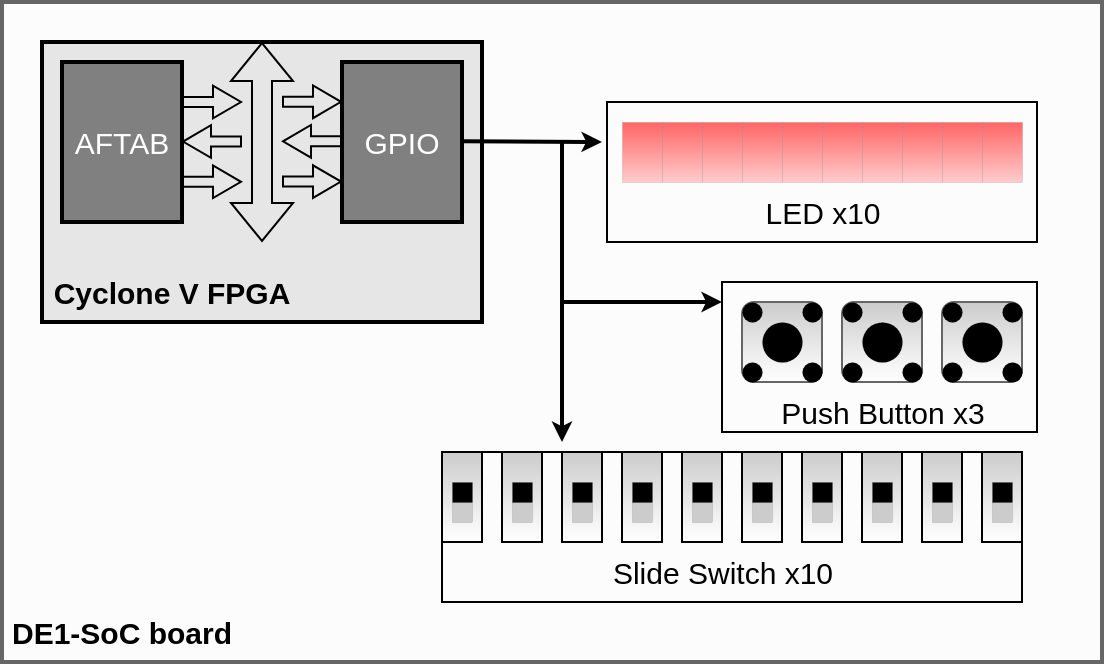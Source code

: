 <mxfile version="20.4.0" type="device"><diagram id="9POOiYe_dt5bLTBfAdKZ" name="Pagina-1"><mxGraphModel dx="1678" dy="971" grid="1" gridSize="10" guides="1" tooltips="1" connect="1" arrows="1" fold="1" page="1" pageScale="1" pageWidth="1654" pageHeight="2336" math="0" shadow="0"><root><mxCell id="0"/><mxCell id="1" parent="0"/><mxCell id="rpRBj7S7Isp4DAz3JqFW-24" value="" style="rounded=0;whiteSpace=wrap;html=1;strokeWidth=2;fontSize=15;fillColor=#FCFCFC;fontColor=#333333;strokeColor=#666666;" vertex="1" parent="1"><mxGeometry x="200" y="160" width="550" height="330" as="geometry"/></mxCell><mxCell id="rpRBj7S7Isp4DAz3JqFW-25" value="" style="rounded=0;whiteSpace=wrap;html=1;strokeWidth=2;fontSize=15;fillColor=#E6E6E6;" vertex="1" parent="1"><mxGeometry x="220" y="180" width="220" height="140" as="geometry"/></mxCell><mxCell id="rpRBj7S7Isp4DAz3JqFW-26" value="DE1-SoC board" style="text;html=1;strokeColor=none;fillColor=none;align=center;verticalAlign=middle;whiteSpace=wrap;rounded=0;strokeWidth=2;fontSize=15;fontStyle=1" vertex="1" parent="1"><mxGeometry x="200" y="460" width="120" height="30" as="geometry"/></mxCell><mxCell id="rpRBj7S7Isp4DAz3JqFW-27" value="Cyclone V FPGA" style="text;html=1;strokeColor=none;fillColor=none;align=center;verticalAlign=middle;whiteSpace=wrap;rounded=0;strokeWidth=2;fontSize=15;fontStyle=1" vertex="1" parent="1"><mxGeometry x="220" y="290" width="130" height="30" as="geometry"/></mxCell><mxCell id="rpRBj7S7Isp4DAz3JqFW-28" value="&lt;font color=&quot;#ffffff&quot;&gt;AFTAB&lt;/font&gt;" style="rounded=0;whiteSpace=wrap;html=1;strokeWidth=2;fontSize=15;fillColor=#808080;" vertex="1" parent="1"><mxGeometry x="230" y="190" width="60" height="80" as="geometry"/></mxCell><mxCell id="rpRBj7S7Isp4DAz3JqFW-29" value="" style="shape=flexArrow;endArrow=classic;startArrow=classic;html=1;rounded=0;fontSize=15;fontColor=#FFFFFF;" edge="1" parent="1"><mxGeometry width="100" height="100" relative="1" as="geometry"><mxPoint x="330" y="280" as="sourcePoint"/><mxPoint x="330" y="180" as="targetPoint"/></mxGeometry></mxCell><mxCell id="rpRBj7S7Isp4DAz3JqFW-30" value="" style="shape=flexArrow;endArrow=classic;html=1;rounded=0;fontSize=15;fontColor=#FFFFFF;endSize=4.333;startSize=3;width=5;endWidth=10.333;" edge="1" parent="1"><mxGeometry width="50" height="50" relative="1" as="geometry"><mxPoint x="290" y="210" as="sourcePoint"/><mxPoint x="320" y="210" as="targetPoint"/></mxGeometry></mxCell><mxCell id="rpRBj7S7Isp4DAz3JqFW-31" value="" style="shape=flexArrow;endArrow=classic;html=1;rounded=0;fontSize=15;fontColor=#FFFFFF;endSize=4.333;startSize=3;width=5;endWidth=10.333;" edge="1" parent="1"><mxGeometry width="50" height="50" relative="1" as="geometry"><mxPoint x="320" y="229.76" as="sourcePoint"/><mxPoint x="290" y="229.76" as="targetPoint"/></mxGeometry></mxCell><mxCell id="rpRBj7S7Isp4DAz3JqFW-33" value="" style="shape=flexArrow;endArrow=classic;html=1;rounded=0;fontSize=15;fontColor=#FFFFFF;endSize=4.333;startSize=3;width=5;endWidth=10.333;" edge="1" parent="1"><mxGeometry width="50" height="50" relative="1" as="geometry"><mxPoint x="290" y="249.9" as="sourcePoint"/><mxPoint x="320" y="249.9" as="targetPoint"/></mxGeometry></mxCell><mxCell id="rpRBj7S7Isp4DAz3JqFW-34" value="&lt;font color=&quot;#ffffff&quot;&gt;GPIO&lt;/font&gt;" style="rounded=0;whiteSpace=wrap;html=1;strokeWidth=2;fontSize=15;fillColor=#808080;" vertex="1" parent="1"><mxGeometry x="370" y="190" width="60" height="80" as="geometry"/></mxCell><mxCell id="rpRBj7S7Isp4DAz3JqFW-35" value="" style="shape=flexArrow;endArrow=classic;html=1;rounded=0;fontSize=15;fontColor=#FFFFFF;endSize=4.333;startSize=3;width=5;endWidth=10.333;" edge="1" parent="1"><mxGeometry width="50" height="50" relative="1" as="geometry"><mxPoint x="340" y="209.91" as="sourcePoint"/><mxPoint x="370" y="209.91" as="targetPoint"/></mxGeometry></mxCell><mxCell id="rpRBj7S7Isp4DAz3JqFW-36" value="" style="shape=flexArrow;endArrow=classic;html=1;rounded=0;fontSize=15;fontColor=#FFFFFF;endSize=4.333;startSize=3;width=5;endWidth=10.333;" edge="1" parent="1"><mxGeometry width="50" height="50" relative="1" as="geometry"><mxPoint x="370" y="229.67" as="sourcePoint"/><mxPoint x="340" y="229.67" as="targetPoint"/></mxGeometry></mxCell><mxCell id="rpRBj7S7Isp4DAz3JqFW-37" value="" style="shape=flexArrow;endArrow=classic;html=1;rounded=0;fontSize=15;fontColor=#FFFFFF;endSize=4.333;startSize=3;width=5;endWidth=10.333;" edge="1" parent="1"><mxGeometry width="50" height="50" relative="1" as="geometry"><mxPoint x="340" y="249.81" as="sourcePoint"/><mxPoint x="370" y="249.81" as="targetPoint"/></mxGeometry></mxCell><mxCell id="rpRBj7S7Isp4DAz3JqFW-65" value="" style="rounded=0;whiteSpace=wrap;html=1;strokeWidth=0;fontSize=15;fontColor=#000000;fillColor=#FF6666;gradientColor=#FFCCCC;" vertex="1" parent="1"><mxGeometry x="510" y="220" width="20" height="30" as="geometry"/></mxCell><mxCell id="rpRBj7S7Isp4DAz3JqFW-66" value="" style="rounded=0;whiteSpace=wrap;html=1;strokeWidth=0;fontSize=15;fontColor=#000000;fillColor=#FF6666;gradientColor=#FFCCCC;" vertex="1" parent="1"><mxGeometry x="530" y="220" width="20" height="30" as="geometry"/></mxCell><mxCell id="rpRBj7S7Isp4DAz3JqFW-67" value="" style="rounded=0;whiteSpace=wrap;html=1;strokeWidth=0;fontSize=15;fontColor=#000000;fillColor=#FF6666;gradientColor=#FFCCCC;" vertex="1" parent="1"><mxGeometry x="550" y="220" width="20" height="30" as="geometry"/></mxCell><mxCell id="rpRBj7S7Isp4DAz3JqFW-68" value="" style="rounded=0;whiteSpace=wrap;html=1;strokeWidth=0;fontSize=15;fontColor=#000000;fillColor=#FF6666;gradientColor=#FFCCCC;" vertex="1" parent="1"><mxGeometry x="570" y="220" width="20" height="30" as="geometry"/></mxCell><mxCell id="rpRBj7S7Isp4DAz3JqFW-69" value="" style="rounded=0;whiteSpace=wrap;html=1;strokeWidth=0;fontSize=15;fontColor=#000000;fillColor=#FF6666;gradientColor=#FFCCCC;" vertex="1" parent="1"><mxGeometry x="590" y="220" width="20" height="30" as="geometry"/></mxCell><mxCell id="rpRBj7S7Isp4DAz3JqFW-70" value="" style="rounded=0;whiteSpace=wrap;html=1;strokeWidth=0;fontSize=15;fontColor=#000000;fillColor=#FF6666;gradientColor=#FFCCCC;" vertex="1" parent="1"><mxGeometry x="610" y="220" width="20" height="30" as="geometry"/></mxCell><mxCell id="rpRBj7S7Isp4DAz3JqFW-71" value="" style="rounded=0;whiteSpace=wrap;html=1;strokeWidth=0;fontSize=15;fontColor=#000000;fillColor=#FF6666;gradientColor=#FFCCCC;" vertex="1" parent="1"><mxGeometry x="630" y="220" width="20" height="30" as="geometry"/></mxCell><mxCell id="rpRBj7S7Isp4DAz3JqFW-72" value="" style="rounded=0;whiteSpace=wrap;html=1;strokeWidth=0;fontSize=15;fontColor=#000000;fillColor=#FF6666;gradientColor=#FFCCCC;" vertex="1" parent="1"><mxGeometry x="650" y="220" width="20" height="30" as="geometry"/></mxCell><mxCell id="rpRBj7S7Isp4DAz3JqFW-73" value="" style="rounded=0;whiteSpace=wrap;html=1;strokeWidth=0;fontSize=15;fontColor=#000000;fillColor=#FF6666;gradientColor=#FFCCCC;" vertex="1" parent="1"><mxGeometry x="670" y="220" width="20" height="30" as="geometry"/></mxCell><mxCell id="rpRBj7S7Isp4DAz3JqFW-74" value="" style="rounded=0;whiteSpace=wrap;html=1;strokeWidth=0;fontSize=15;fontColor=#000000;fillColor=#FF6666;gradientColor=#FFCCCC;" vertex="1" parent="1"><mxGeometry x="690" y="220" width="20" height="30" as="geometry"/></mxCell><mxCell id="rpRBj7S7Isp4DAz3JqFW-75" value="LED x10" style="text;html=1;align=center;verticalAlign=middle;resizable=0;points=[];autosize=1;strokeColor=none;fillColor=none;fontSize=15;fontColor=#000000;" vertex="1" parent="1"><mxGeometry x="570" y="250" width="80" height="30" as="geometry"/></mxCell><mxCell id="rpRBj7S7Isp4DAz3JqFW-76" value="" style="whiteSpace=wrap;html=1;aspect=fixed;strokeWidth=1;fontSize=15;fontColor=#333333;fillColor=#CCCCCC;strokeColor=#666666;gradientColor=#FFFFFF;rounded=1;" vertex="1" parent="1"><mxGeometry x="570" y="310" width="40" height="40" as="geometry"/></mxCell><mxCell id="rpRBj7S7Isp4DAz3JqFW-77" value="" style="ellipse;whiteSpace=wrap;html=1;aspect=fixed;strokeWidth=0;fontSize=15;fontColor=#000000;fillColor=#000000;gradientColor=none;" vertex="1" parent="1"><mxGeometry x="570" y="310" width="10" height="10" as="geometry"/></mxCell><mxCell id="rpRBj7S7Isp4DAz3JqFW-78" value="" style="ellipse;whiteSpace=wrap;html=1;aspect=fixed;strokeWidth=0;fontSize=15;fontColor=#000000;fillColor=#000000;gradientColor=none;" vertex="1" parent="1"><mxGeometry x="570" y="340" width="10" height="10" as="geometry"/></mxCell><mxCell id="rpRBj7S7Isp4DAz3JqFW-79" value="" style="ellipse;whiteSpace=wrap;html=1;aspect=fixed;strokeWidth=0;fontSize=15;fontColor=#000000;fillColor=#000000;gradientColor=none;" vertex="1" parent="1"><mxGeometry x="600" y="340" width="10" height="10" as="geometry"/></mxCell><mxCell id="rpRBj7S7Isp4DAz3JqFW-80" value="" style="ellipse;whiteSpace=wrap;html=1;aspect=fixed;strokeWidth=0;fontSize=15;fontColor=#000000;fillColor=#000000;gradientColor=none;" vertex="1" parent="1"><mxGeometry x="600" y="310" width="10" height="10" as="geometry"/></mxCell><mxCell id="rpRBj7S7Isp4DAz3JqFW-81" value="" style="ellipse;whiteSpace=wrap;html=1;aspect=fixed;strokeWidth=0;fontSize=15;fontColor=#000000;fillColor=#000000;gradientColor=none;" vertex="1" parent="1"><mxGeometry x="580" y="320" width="20" height="20" as="geometry"/></mxCell><mxCell id="rpRBj7S7Isp4DAz3JqFW-82" value="" style="whiteSpace=wrap;html=1;aspect=fixed;strokeWidth=1;fontSize=15;fontColor=#333333;fillColor=#CCCCCC;strokeColor=#666666;gradientColor=#FFFFFF;rounded=1;" vertex="1" parent="1"><mxGeometry x="620" y="310" width="40" height="40" as="geometry"/></mxCell><mxCell id="rpRBj7S7Isp4DAz3JqFW-83" value="" style="ellipse;whiteSpace=wrap;html=1;aspect=fixed;strokeWidth=0;fontSize=15;fontColor=#000000;fillColor=#000000;gradientColor=none;" vertex="1" parent="1"><mxGeometry x="620" y="310" width="10" height="10" as="geometry"/></mxCell><mxCell id="rpRBj7S7Isp4DAz3JqFW-84" value="" style="ellipse;whiteSpace=wrap;html=1;aspect=fixed;strokeWidth=0;fontSize=15;fontColor=#000000;fillColor=#000000;gradientColor=none;" vertex="1" parent="1"><mxGeometry x="620" y="340" width="10" height="10" as="geometry"/></mxCell><mxCell id="rpRBj7S7Isp4DAz3JqFW-85" value="" style="ellipse;whiteSpace=wrap;html=1;aspect=fixed;strokeWidth=0;fontSize=15;fontColor=#000000;fillColor=#000000;gradientColor=none;" vertex="1" parent="1"><mxGeometry x="650" y="340" width="10" height="10" as="geometry"/></mxCell><mxCell id="rpRBj7S7Isp4DAz3JqFW-86" value="" style="ellipse;whiteSpace=wrap;html=1;aspect=fixed;strokeWidth=0;fontSize=15;fontColor=#000000;fillColor=#000000;gradientColor=none;" vertex="1" parent="1"><mxGeometry x="650" y="310" width="10" height="10" as="geometry"/></mxCell><mxCell id="rpRBj7S7Isp4DAz3JqFW-87" value="" style="ellipse;whiteSpace=wrap;html=1;aspect=fixed;strokeWidth=0;fontSize=15;fontColor=#000000;fillColor=#000000;gradientColor=none;" vertex="1" parent="1"><mxGeometry x="630" y="320" width="20" height="20" as="geometry"/></mxCell><mxCell id="rpRBj7S7Isp4DAz3JqFW-88" value="" style="whiteSpace=wrap;html=1;aspect=fixed;strokeWidth=1;fontSize=15;fontColor=#333333;fillColor=#CCCCCC;strokeColor=#666666;gradientColor=#FFFFFF;rounded=1;" vertex="1" parent="1"><mxGeometry x="670" y="310" width="40" height="40" as="geometry"/></mxCell><mxCell id="rpRBj7S7Isp4DAz3JqFW-89" value="" style="ellipse;whiteSpace=wrap;html=1;aspect=fixed;strokeWidth=0;fontSize=15;fontColor=#000000;fillColor=#000000;gradientColor=none;" vertex="1" parent="1"><mxGeometry x="670" y="310" width="10" height="10" as="geometry"/></mxCell><mxCell id="rpRBj7S7Isp4DAz3JqFW-90" value="" style="ellipse;whiteSpace=wrap;html=1;aspect=fixed;strokeWidth=0;fontSize=15;fontColor=#000000;fillColor=#000000;gradientColor=none;" vertex="1" parent="1"><mxGeometry x="670" y="340" width="10" height="10" as="geometry"/></mxCell><mxCell id="rpRBj7S7Isp4DAz3JqFW-91" value="" style="ellipse;whiteSpace=wrap;html=1;aspect=fixed;strokeWidth=0;fontSize=15;fontColor=#000000;fillColor=#000000;gradientColor=none;" vertex="1" parent="1"><mxGeometry x="700" y="340" width="10" height="10" as="geometry"/></mxCell><mxCell id="rpRBj7S7Isp4DAz3JqFW-92" value="" style="ellipse;whiteSpace=wrap;html=1;aspect=fixed;strokeWidth=0;fontSize=15;fontColor=#000000;fillColor=#000000;gradientColor=none;" vertex="1" parent="1"><mxGeometry x="700" y="310" width="10" height="10" as="geometry"/></mxCell><mxCell id="rpRBj7S7Isp4DAz3JqFW-93" value="" style="ellipse;whiteSpace=wrap;html=1;aspect=fixed;strokeWidth=0;fontSize=15;fontColor=#000000;fillColor=#000000;gradientColor=none;" vertex="1" parent="1"><mxGeometry x="680" y="320" width="20" height="20" as="geometry"/></mxCell><mxCell id="rpRBj7S7Isp4DAz3JqFW-94" value="Push Button x3" style="text;html=1;align=center;verticalAlign=middle;resizable=0;points=[];autosize=1;strokeColor=none;fillColor=none;fontSize=15;fontColor=#000000;" vertex="1" parent="1"><mxGeometry x="575" y="350" width="130" height="30" as="geometry"/></mxCell><mxCell id="rpRBj7S7Isp4DAz3JqFW-95" value="" style="rounded=0;whiteSpace=wrap;html=1;strokeWidth=1;fontSize=15;fontColor=#000000;fillColor=#CCCCCC;gradientColor=#FFFFFF;" vertex="1" parent="1"><mxGeometry x="420" y="385" width="20" height="45" as="geometry"/></mxCell><mxCell id="rpRBj7S7Isp4DAz3JqFW-96" value="" style="rounded=0;whiteSpace=wrap;html=1;strokeWidth=0;fontSize=15;fontColor=#000000;fillColor=#CCCCCC;gradientColor=none;" vertex="1" parent="1"><mxGeometry x="425" y="410" width="10" height="10" as="geometry"/></mxCell><mxCell id="rpRBj7S7Isp4DAz3JqFW-97" value="" style="rounded=0;whiteSpace=wrap;html=1;strokeWidth=0;fontSize=15;fontColor=#000000;fillColor=#000000;gradientColor=none;" vertex="1" parent="1"><mxGeometry x="425" y="400" width="10" height="10" as="geometry"/></mxCell><mxCell id="rpRBj7S7Isp4DAz3JqFW-98" value="" style="rounded=0;whiteSpace=wrap;html=1;strokeWidth=1;fontSize=15;fontColor=#000000;fillColor=#CCCCCC;gradientColor=#FFFFFF;" vertex="1" parent="1"><mxGeometry x="450" y="385" width="20" height="45" as="geometry"/></mxCell><mxCell id="rpRBj7S7Isp4DAz3JqFW-99" value="" style="rounded=0;whiteSpace=wrap;html=1;strokeWidth=0;fontSize=15;fontColor=#000000;fillColor=#CCCCCC;gradientColor=none;" vertex="1" parent="1"><mxGeometry x="455" y="410" width="10" height="10" as="geometry"/></mxCell><mxCell id="rpRBj7S7Isp4DAz3JqFW-100" value="" style="rounded=0;whiteSpace=wrap;html=1;strokeWidth=0;fontSize=15;fontColor=#000000;fillColor=#000000;gradientColor=none;" vertex="1" parent="1"><mxGeometry x="455" y="400" width="10" height="10" as="geometry"/></mxCell><mxCell id="rpRBj7S7Isp4DAz3JqFW-110" value="" style="rounded=0;whiteSpace=wrap;html=1;strokeWidth=1;fontSize=15;fontColor=#000000;fillColor=#CCCCCC;gradientColor=#FFFFFF;" vertex="1" parent="1"><mxGeometry x="480" y="385" width="20" height="45" as="geometry"/></mxCell><mxCell id="rpRBj7S7Isp4DAz3JqFW-111" value="" style="rounded=0;whiteSpace=wrap;html=1;strokeWidth=0;fontSize=15;fontColor=#000000;fillColor=#CCCCCC;gradientColor=none;" vertex="1" parent="1"><mxGeometry x="485" y="410" width="10" height="10" as="geometry"/></mxCell><mxCell id="rpRBj7S7Isp4DAz3JqFW-112" value="" style="rounded=0;whiteSpace=wrap;html=1;strokeWidth=0;fontSize=15;fontColor=#000000;fillColor=#000000;gradientColor=none;" vertex="1" parent="1"><mxGeometry x="485" y="400" width="10" height="10" as="geometry"/></mxCell><mxCell id="rpRBj7S7Isp4DAz3JqFW-113" value="" style="rounded=0;whiteSpace=wrap;html=1;strokeWidth=1;fontSize=15;fontColor=#000000;fillColor=#CCCCCC;gradientColor=#FFFFFF;" vertex="1" parent="1"><mxGeometry x="510" y="385" width="20" height="45" as="geometry"/></mxCell><mxCell id="rpRBj7S7Isp4DAz3JqFW-114" value="" style="rounded=0;whiteSpace=wrap;html=1;strokeWidth=0;fontSize=15;fontColor=#000000;fillColor=#CCCCCC;gradientColor=none;" vertex="1" parent="1"><mxGeometry x="515" y="410" width="10" height="10" as="geometry"/></mxCell><mxCell id="rpRBj7S7Isp4DAz3JqFW-115" value="" style="rounded=0;whiteSpace=wrap;html=1;strokeWidth=0;fontSize=15;fontColor=#000000;fillColor=#000000;gradientColor=none;" vertex="1" parent="1"><mxGeometry x="515" y="400" width="10" height="10" as="geometry"/></mxCell><mxCell id="rpRBj7S7Isp4DAz3JqFW-116" value="" style="rounded=0;whiteSpace=wrap;html=1;strokeWidth=1;fontSize=15;fontColor=#000000;fillColor=#CCCCCC;gradientColor=#FFFFFF;" vertex="1" parent="1"><mxGeometry x="540" y="385" width="20" height="45" as="geometry"/></mxCell><mxCell id="rpRBj7S7Isp4DAz3JqFW-117" value="" style="rounded=0;whiteSpace=wrap;html=1;strokeWidth=0;fontSize=15;fontColor=#000000;fillColor=#CCCCCC;gradientColor=none;" vertex="1" parent="1"><mxGeometry x="545" y="410" width="10" height="10" as="geometry"/></mxCell><mxCell id="rpRBj7S7Isp4DAz3JqFW-118" value="" style="rounded=0;whiteSpace=wrap;html=1;strokeWidth=0;fontSize=15;fontColor=#000000;fillColor=#000000;gradientColor=none;" vertex="1" parent="1"><mxGeometry x="545" y="400" width="10" height="10" as="geometry"/></mxCell><mxCell id="rpRBj7S7Isp4DAz3JqFW-119" value="" style="rounded=0;whiteSpace=wrap;html=1;strokeWidth=1;fontSize=15;fontColor=#000000;fillColor=#CCCCCC;gradientColor=#FFFFFF;" vertex="1" parent="1"><mxGeometry x="570" y="385" width="20" height="45" as="geometry"/></mxCell><mxCell id="rpRBj7S7Isp4DAz3JqFW-120" value="" style="rounded=0;whiteSpace=wrap;html=1;strokeWidth=0;fontSize=15;fontColor=#000000;fillColor=#CCCCCC;gradientColor=none;" vertex="1" parent="1"><mxGeometry x="575" y="410" width="10" height="10" as="geometry"/></mxCell><mxCell id="rpRBj7S7Isp4DAz3JqFW-121" value="" style="rounded=0;whiteSpace=wrap;html=1;strokeWidth=0;fontSize=15;fontColor=#000000;fillColor=#000000;gradientColor=none;" vertex="1" parent="1"><mxGeometry x="575" y="400" width="10" height="10" as="geometry"/></mxCell><mxCell id="rpRBj7S7Isp4DAz3JqFW-122" value="" style="rounded=0;whiteSpace=wrap;html=1;strokeWidth=1;fontSize=15;fontColor=#000000;fillColor=#CCCCCC;gradientColor=#FFFFFF;" vertex="1" parent="1"><mxGeometry x="600" y="385" width="20" height="45" as="geometry"/></mxCell><mxCell id="rpRBj7S7Isp4DAz3JqFW-123" value="" style="rounded=0;whiteSpace=wrap;html=1;strokeWidth=0;fontSize=15;fontColor=#000000;fillColor=#CCCCCC;gradientColor=none;" vertex="1" parent="1"><mxGeometry x="605" y="410" width="10" height="10" as="geometry"/></mxCell><mxCell id="rpRBj7S7Isp4DAz3JqFW-124" value="" style="rounded=0;whiteSpace=wrap;html=1;strokeWidth=0;fontSize=15;fontColor=#000000;fillColor=#000000;gradientColor=none;" vertex="1" parent="1"><mxGeometry x="605" y="400" width="10" height="10" as="geometry"/></mxCell><mxCell id="rpRBj7S7Isp4DAz3JqFW-125" value="" style="rounded=0;whiteSpace=wrap;html=1;strokeWidth=1;fontSize=15;fontColor=#000000;fillColor=#CCCCCC;gradientColor=#FFFFFF;" vertex="1" parent="1"><mxGeometry x="630" y="385" width="20" height="45" as="geometry"/></mxCell><mxCell id="rpRBj7S7Isp4DAz3JqFW-126" value="" style="rounded=0;whiteSpace=wrap;html=1;strokeWidth=0;fontSize=15;fontColor=#000000;fillColor=#CCCCCC;gradientColor=none;" vertex="1" parent="1"><mxGeometry x="635" y="410" width="10" height="10" as="geometry"/></mxCell><mxCell id="rpRBj7S7Isp4DAz3JqFW-127" value="" style="rounded=0;whiteSpace=wrap;html=1;strokeWidth=0;fontSize=15;fontColor=#000000;fillColor=#000000;gradientColor=none;" vertex="1" parent="1"><mxGeometry x="635" y="400" width="10" height="10" as="geometry"/></mxCell><mxCell id="rpRBj7S7Isp4DAz3JqFW-128" value="" style="rounded=0;whiteSpace=wrap;html=1;strokeWidth=1;fontSize=15;fontColor=#000000;fillColor=#CCCCCC;gradientColor=#FFFFFF;" vertex="1" parent="1"><mxGeometry x="660" y="385" width="20" height="45" as="geometry"/></mxCell><mxCell id="rpRBj7S7Isp4DAz3JqFW-129" value="" style="rounded=0;whiteSpace=wrap;html=1;strokeWidth=0;fontSize=15;fontColor=#000000;fillColor=#CCCCCC;gradientColor=none;" vertex="1" parent="1"><mxGeometry x="665" y="410" width="10" height="10" as="geometry"/></mxCell><mxCell id="rpRBj7S7Isp4DAz3JqFW-130" value="" style="rounded=0;whiteSpace=wrap;html=1;strokeWidth=0;fontSize=15;fontColor=#000000;fillColor=#000000;gradientColor=none;" vertex="1" parent="1"><mxGeometry x="665" y="400" width="10" height="10" as="geometry"/></mxCell><mxCell id="rpRBj7S7Isp4DAz3JqFW-131" value="" style="rounded=0;whiteSpace=wrap;html=1;strokeWidth=1;fontSize=15;fontColor=#000000;fillColor=#CCCCCC;gradientColor=#FFFFFF;" vertex="1" parent="1"><mxGeometry x="690" y="385" width="20" height="45" as="geometry"/></mxCell><mxCell id="rpRBj7S7Isp4DAz3JqFW-132" value="" style="rounded=0;whiteSpace=wrap;html=1;strokeWidth=0;fontSize=15;fontColor=#000000;fillColor=#CCCCCC;gradientColor=none;" vertex="1" parent="1"><mxGeometry x="695" y="410" width="10" height="10" as="geometry"/></mxCell><mxCell id="rpRBj7S7Isp4DAz3JqFW-133" value="" style="rounded=0;whiteSpace=wrap;html=1;strokeWidth=0;fontSize=15;fontColor=#000000;fillColor=#000000;gradientColor=none;" vertex="1" parent="1"><mxGeometry x="695" y="400" width="10" height="10" as="geometry"/></mxCell><mxCell id="rpRBj7S7Isp4DAz3JqFW-134" value="Slide Switch x10" style="text;html=1;align=center;verticalAlign=middle;resizable=0;points=[];autosize=1;strokeColor=none;fillColor=none;fontSize=15;fontColor=#000000;" vertex="1" parent="1"><mxGeometry x="495" y="430" width="130" height="30" as="geometry"/></mxCell><mxCell id="rpRBj7S7Isp4DAz3JqFW-135" value="" style="endArrow=classic;html=1;rounded=0;strokeWidth=2;fontSize=15;fontColor=#000000;startSize=3;endSize=4;fillColor=#B3B3B3;" edge="1" parent="1"><mxGeometry width="50" height="50" relative="1" as="geometry"><mxPoint x="430" y="229.58" as="sourcePoint"/><mxPoint x="500" y="230" as="targetPoint"/></mxGeometry></mxCell><mxCell id="rpRBj7S7Isp4DAz3JqFW-136" value="" style="rounded=0;whiteSpace=wrap;html=1;strokeWidth=1;fontSize=15;fontColor=#000000;fillColor=none;gradientColor=none;" vertex="1" parent="1"><mxGeometry x="502.5" y="210" width="215" height="70" as="geometry"/></mxCell><mxCell id="rpRBj7S7Isp4DAz3JqFW-137" value="" style="rounded=0;whiteSpace=wrap;html=1;strokeWidth=1;fontSize=15;fontColor=#000000;fillColor=none;gradientColor=none;" vertex="1" parent="1"><mxGeometry x="560" y="300" width="157.5" height="75" as="geometry"/></mxCell><mxCell id="rpRBj7S7Isp4DAz3JqFW-138" value="" style="rounded=0;whiteSpace=wrap;html=1;strokeWidth=1;fontSize=15;fontColor=#000000;fillColor=none;gradientColor=none;" vertex="1" parent="1"><mxGeometry x="420" y="385" width="290" height="75" as="geometry"/></mxCell><mxCell id="rpRBj7S7Isp4DAz3JqFW-139" value="" style="endArrow=classic;html=1;rounded=0;strokeWidth=2;fontSize=15;fontColor=#000000;startSize=3;endSize=4;fillColor=#B3B3B3;" edge="1" parent="1"><mxGeometry width="50" height="50" relative="1" as="geometry"><mxPoint x="480" y="230" as="sourcePoint"/><mxPoint x="560" y="310" as="targetPoint"/><Array as="points"><mxPoint x="480" y="310"/></Array></mxGeometry></mxCell><mxCell id="rpRBj7S7Isp4DAz3JqFW-141" value="" style="endArrow=classic;html=1;rounded=0;strokeWidth=2;fontSize=15;fontColor=#000000;startSize=3;endSize=4;fillColor=#B3B3B3;" edge="1" parent="1"><mxGeometry width="50" height="50" relative="1" as="geometry"><mxPoint x="480" y="310.0" as="sourcePoint"/><mxPoint x="480" y="380" as="targetPoint"/></mxGeometry></mxCell></root></mxGraphModel></diagram></mxfile>